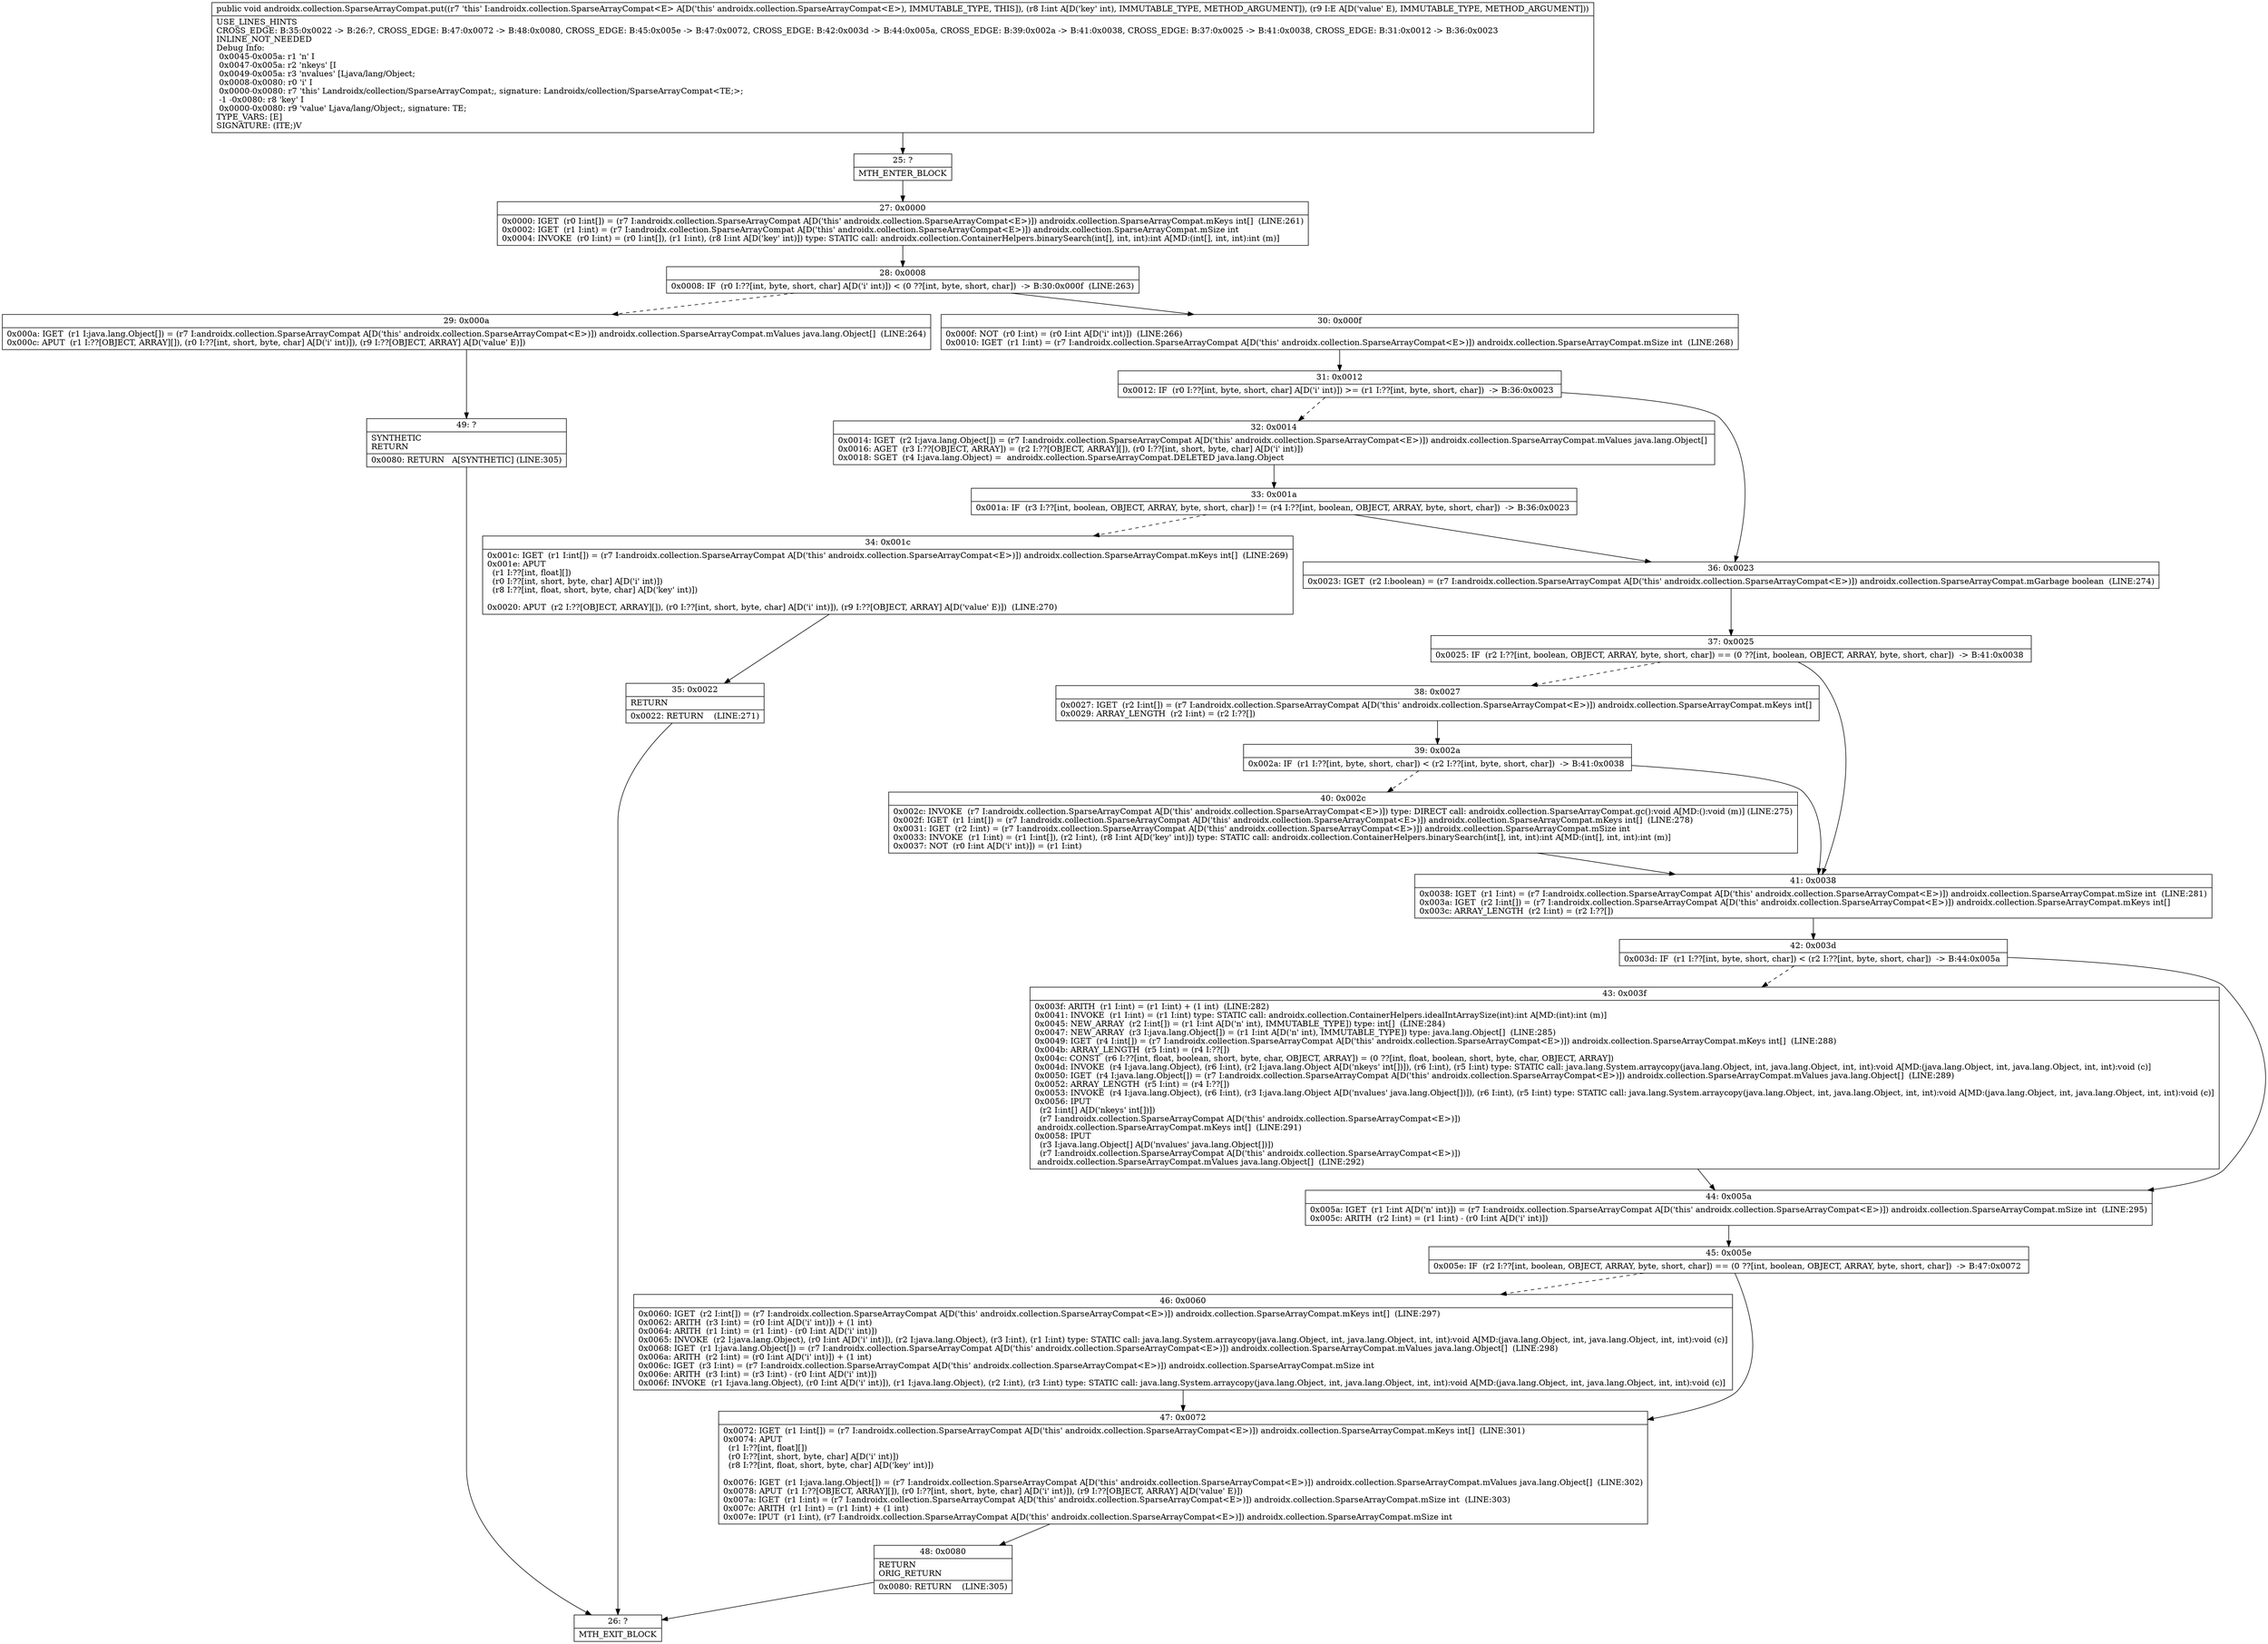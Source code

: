 digraph "CFG forandroidx.collection.SparseArrayCompat.put(ILjava\/lang\/Object;)V" {
Node_25 [shape=record,label="{25\:\ ?|MTH_ENTER_BLOCK\l}"];
Node_27 [shape=record,label="{27\:\ 0x0000|0x0000: IGET  (r0 I:int[]) = (r7 I:androidx.collection.SparseArrayCompat A[D('this' androidx.collection.SparseArrayCompat\<E\>)]) androidx.collection.SparseArrayCompat.mKeys int[]  (LINE:261)\l0x0002: IGET  (r1 I:int) = (r7 I:androidx.collection.SparseArrayCompat A[D('this' androidx.collection.SparseArrayCompat\<E\>)]) androidx.collection.SparseArrayCompat.mSize int \l0x0004: INVOKE  (r0 I:int) = (r0 I:int[]), (r1 I:int), (r8 I:int A[D('key' int)]) type: STATIC call: androidx.collection.ContainerHelpers.binarySearch(int[], int, int):int A[MD:(int[], int, int):int (m)]\l}"];
Node_28 [shape=record,label="{28\:\ 0x0008|0x0008: IF  (r0 I:??[int, byte, short, char] A[D('i' int)]) \< (0 ??[int, byte, short, char])  \-\> B:30:0x000f  (LINE:263)\l}"];
Node_29 [shape=record,label="{29\:\ 0x000a|0x000a: IGET  (r1 I:java.lang.Object[]) = (r7 I:androidx.collection.SparseArrayCompat A[D('this' androidx.collection.SparseArrayCompat\<E\>)]) androidx.collection.SparseArrayCompat.mValues java.lang.Object[]  (LINE:264)\l0x000c: APUT  (r1 I:??[OBJECT, ARRAY][]), (r0 I:??[int, short, byte, char] A[D('i' int)]), (r9 I:??[OBJECT, ARRAY] A[D('value' E)]) \l}"];
Node_49 [shape=record,label="{49\:\ ?|SYNTHETIC\lRETURN\l|0x0080: RETURN   A[SYNTHETIC] (LINE:305)\l}"];
Node_26 [shape=record,label="{26\:\ ?|MTH_EXIT_BLOCK\l}"];
Node_30 [shape=record,label="{30\:\ 0x000f|0x000f: NOT  (r0 I:int) = (r0 I:int A[D('i' int)])  (LINE:266)\l0x0010: IGET  (r1 I:int) = (r7 I:androidx.collection.SparseArrayCompat A[D('this' androidx.collection.SparseArrayCompat\<E\>)]) androidx.collection.SparseArrayCompat.mSize int  (LINE:268)\l}"];
Node_31 [shape=record,label="{31\:\ 0x0012|0x0012: IF  (r0 I:??[int, byte, short, char] A[D('i' int)]) \>= (r1 I:??[int, byte, short, char])  \-\> B:36:0x0023 \l}"];
Node_32 [shape=record,label="{32\:\ 0x0014|0x0014: IGET  (r2 I:java.lang.Object[]) = (r7 I:androidx.collection.SparseArrayCompat A[D('this' androidx.collection.SparseArrayCompat\<E\>)]) androidx.collection.SparseArrayCompat.mValues java.lang.Object[] \l0x0016: AGET  (r3 I:??[OBJECT, ARRAY]) = (r2 I:??[OBJECT, ARRAY][]), (r0 I:??[int, short, byte, char] A[D('i' int)]) \l0x0018: SGET  (r4 I:java.lang.Object) =  androidx.collection.SparseArrayCompat.DELETED java.lang.Object \l}"];
Node_33 [shape=record,label="{33\:\ 0x001a|0x001a: IF  (r3 I:??[int, boolean, OBJECT, ARRAY, byte, short, char]) != (r4 I:??[int, boolean, OBJECT, ARRAY, byte, short, char])  \-\> B:36:0x0023 \l}"];
Node_34 [shape=record,label="{34\:\ 0x001c|0x001c: IGET  (r1 I:int[]) = (r7 I:androidx.collection.SparseArrayCompat A[D('this' androidx.collection.SparseArrayCompat\<E\>)]) androidx.collection.SparseArrayCompat.mKeys int[]  (LINE:269)\l0x001e: APUT  \l  (r1 I:??[int, float][])\l  (r0 I:??[int, short, byte, char] A[D('i' int)])\l  (r8 I:??[int, float, short, byte, char] A[D('key' int)])\l \l0x0020: APUT  (r2 I:??[OBJECT, ARRAY][]), (r0 I:??[int, short, byte, char] A[D('i' int)]), (r9 I:??[OBJECT, ARRAY] A[D('value' E)])  (LINE:270)\l}"];
Node_35 [shape=record,label="{35\:\ 0x0022|RETURN\l|0x0022: RETURN    (LINE:271)\l}"];
Node_36 [shape=record,label="{36\:\ 0x0023|0x0023: IGET  (r2 I:boolean) = (r7 I:androidx.collection.SparseArrayCompat A[D('this' androidx.collection.SparseArrayCompat\<E\>)]) androidx.collection.SparseArrayCompat.mGarbage boolean  (LINE:274)\l}"];
Node_37 [shape=record,label="{37\:\ 0x0025|0x0025: IF  (r2 I:??[int, boolean, OBJECT, ARRAY, byte, short, char]) == (0 ??[int, boolean, OBJECT, ARRAY, byte, short, char])  \-\> B:41:0x0038 \l}"];
Node_38 [shape=record,label="{38\:\ 0x0027|0x0027: IGET  (r2 I:int[]) = (r7 I:androidx.collection.SparseArrayCompat A[D('this' androidx.collection.SparseArrayCompat\<E\>)]) androidx.collection.SparseArrayCompat.mKeys int[] \l0x0029: ARRAY_LENGTH  (r2 I:int) = (r2 I:??[]) \l}"];
Node_39 [shape=record,label="{39\:\ 0x002a|0x002a: IF  (r1 I:??[int, byte, short, char]) \< (r2 I:??[int, byte, short, char])  \-\> B:41:0x0038 \l}"];
Node_40 [shape=record,label="{40\:\ 0x002c|0x002c: INVOKE  (r7 I:androidx.collection.SparseArrayCompat A[D('this' androidx.collection.SparseArrayCompat\<E\>)]) type: DIRECT call: androidx.collection.SparseArrayCompat.gc():void A[MD:():void (m)] (LINE:275)\l0x002f: IGET  (r1 I:int[]) = (r7 I:androidx.collection.SparseArrayCompat A[D('this' androidx.collection.SparseArrayCompat\<E\>)]) androidx.collection.SparseArrayCompat.mKeys int[]  (LINE:278)\l0x0031: IGET  (r2 I:int) = (r7 I:androidx.collection.SparseArrayCompat A[D('this' androidx.collection.SparseArrayCompat\<E\>)]) androidx.collection.SparseArrayCompat.mSize int \l0x0033: INVOKE  (r1 I:int) = (r1 I:int[]), (r2 I:int), (r8 I:int A[D('key' int)]) type: STATIC call: androidx.collection.ContainerHelpers.binarySearch(int[], int, int):int A[MD:(int[], int, int):int (m)]\l0x0037: NOT  (r0 I:int A[D('i' int)]) = (r1 I:int) \l}"];
Node_41 [shape=record,label="{41\:\ 0x0038|0x0038: IGET  (r1 I:int) = (r7 I:androidx.collection.SparseArrayCompat A[D('this' androidx.collection.SparseArrayCompat\<E\>)]) androidx.collection.SparseArrayCompat.mSize int  (LINE:281)\l0x003a: IGET  (r2 I:int[]) = (r7 I:androidx.collection.SparseArrayCompat A[D('this' androidx.collection.SparseArrayCompat\<E\>)]) androidx.collection.SparseArrayCompat.mKeys int[] \l0x003c: ARRAY_LENGTH  (r2 I:int) = (r2 I:??[]) \l}"];
Node_42 [shape=record,label="{42\:\ 0x003d|0x003d: IF  (r1 I:??[int, byte, short, char]) \< (r2 I:??[int, byte, short, char])  \-\> B:44:0x005a \l}"];
Node_43 [shape=record,label="{43\:\ 0x003f|0x003f: ARITH  (r1 I:int) = (r1 I:int) + (1 int)  (LINE:282)\l0x0041: INVOKE  (r1 I:int) = (r1 I:int) type: STATIC call: androidx.collection.ContainerHelpers.idealIntArraySize(int):int A[MD:(int):int (m)]\l0x0045: NEW_ARRAY  (r2 I:int[]) = (r1 I:int A[D('n' int), IMMUTABLE_TYPE]) type: int[]  (LINE:284)\l0x0047: NEW_ARRAY  (r3 I:java.lang.Object[]) = (r1 I:int A[D('n' int), IMMUTABLE_TYPE]) type: java.lang.Object[]  (LINE:285)\l0x0049: IGET  (r4 I:int[]) = (r7 I:androidx.collection.SparseArrayCompat A[D('this' androidx.collection.SparseArrayCompat\<E\>)]) androidx.collection.SparseArrayCompat.mKeys int[]  (LINE:288)\l0x004b: ARRAY_LENGTH  (r5 I:int) = (r4 I:??[]) \l0x004c: CONST  (r6 I:??[int, float, boolean, short, byte, char, OBJECT, ARRAY]) = (0 ??[int, float, boolean, short, byte, char, OBJECT, ARRAY]) \l0x004d: INVOKE  (r4 I:java.lang.Object), (r6 I:int), (r2 I:java.lang.Object A[D('nkeys' int[])]), (r6 I:int), (r5 I:int) type: STATIC call: java.lang.System.arraycopy(java.lang.Object, int, java.lang.Object, int, int):void A[MD:(java.lang.Object, int, java.lang.Object, int, int):void (c)]\l0x0050: IGET  (r4 I:java.lang.Object[]) = (r7 I:androidx.collection.SparseArrayCompat A[D('this' androidx.collection.SparseArrayCompat\<E\>)]) androidx.collection.SparseArrayCompat.mValues java.lang.Object[]  (LINE:289)\l0x0052: ARRAY_LENGTH  (r5 I:int) = (r4 I:??[]) \l0x0053: INVOKE  (r4 I:java.lang.Object), (r6 I:int), (r3 I:java.lang.Object A[D('nvalues' java.lang.Object[])]), (r6 I:int), (r5 I:int) type: STATIC call: java.lang.System.arraycopy(java.lang.Object, int, java.lang.Object, int, int):void A[MD:(java.lang.Object, int, java.lang.Object, int, int):void (c)]\l0x0056: IPUT  \l  (r2 I:int[] A[D('nkeys' int[])])\l  (r7 I:androidx.collection.SparseArrayCompat A[D('this' androidx.collection.SparseArrayCompat\<E\>)])\l androidx.collection.SparseArrayCompat.mKeys int[]  (LINE:291)\l0x0058: IPUT  \l  (r3 I:java.lang.Object[] A[D('nvalues' java.lang.Object[])])\l  (r7 I:androidx.collection.SparseArrayCompat A[D('this' androidx.collection.SparseArrayCompat\<E\>)])\l androidx.collection.SparseArrayCompat.mValues java.lang.Object[]  (LINE:292)\l}"];
Node_44 [shape=record,label="{44\:\ 0x005a|0x005a: IGET  (r1 I:int A[D('n' int)]) = (r7 I:androidx.collection.SparseArrayCompat A[D('this' androidx.collection.SparseArrayCompat\<E\>)]) androidx.collection.SparseArrayCompat.mSize int  (LINE:295)\l0x005c: ARITH  (r2 I:int) = (r1 I:int) \- (r0 I:int A[D('i' int)]) \l}"];
Node_45 [shape=record,label="{45\:\ 0x005e|0x005e: IF  (r2 I:??[int, boolean, OBJECT, ARRAY, byte, short, char]) == (0 ??[int, boolean, OBJECT, ARRAY, byte, short, char])  \-\> B:47:0x0072 \l}"];
Node_46 [shape=record,label="{46\:\ 0x0060|0x0060: IGET  (r2 I:int[]) = (r7 I:androidx.collection.SparseArrayCompat A[D('this' androidx.collection.SparseArrayCompat\<E\>)]) androidx.collection.SparseArrayCompat.mKeys int[]  (LINE:297)\l0x0062: ARITH  (r3 I:int) = (r0 I:int A[D('i' int)]) + (1 int) \l0x0064: ARITH  (r1 I:int) = (r1 I:int) \- (r0 I:int A[D('i' int)]) \l0x0065: INVOKE  (r2 I:java.lang.Object), (r0 I:int A[D('i' int)]), (r2 I:java.lang.Object), (r3 I:int), (r1 I:int) type: STATIC call: java.lang.System.arraycopy(java.lang.Object, int, java.lang.Object, int, int):void A[MD:(java.lang.Object, int, java.lang.Object, int, int):void (c)]\l0x0068: IGET  (r1 I:java.lang.Object[]) = (r7 I:androidx.collection.SparseArrayCompat A[D('this' androidx.collection.SparseArrayCompat\<E\>)]) androidx.collection.SparseArrayCompat.mValues java.lang.Object[]  (LINE:298)\l0x006a: ARITH  (r2 I:int) = (r0 I:int A[D('i' int)]) + (1 int) \l0x006c: IGET  (r3 I:int) = (r7 I:androidx.collection.SparseArrayCompat A[D('this' androidx.collection.SparseArrayCompat\<E\>)]) androidx.collection.SparseArrayCompat.mSize int \l0x006e: ARITH  (r3 I:int) = (r3 I:int) \- (r0 I:int A[D('i' int)]) \l0x006f: INVOKE  (r1 I:java.lang.Object), (r0 I:int A[D('i' int)]), (r1 I:java.lang.Object), (r2 I:int), (r3 I:int) type: STATIC call: java.lang.System.arraycopy(java.lang.Object, int, java.lang.Object, int, int):void A[MD:(java.lang.Object, int, java.lang.Object, int, int):void (c)]\l}"];
Node_47 [shape=record,label="{47\:\ 0x0072|0x0072: IGET  (r1 I:int[]) = (r7 I:androidx.collection.SparseArrayCompat A[D('this' androidx.collection.SparseArrayCompat\<E\>)]) androidx.collection.SparseArrayCompat.mKeys int[]  (LINE:301)\l0x0074: APUT  \l  (r1 I:??[int, float][])\l  (r0 I:??[int, short, byte, char] A[D('i' int)])\l  (r8 I:??[int, float, short, byte, char] A[D('key' int)])\l \l0x0076: IGET  (r1 I:java.lang.Object[]) = (r7 I:androidx.collection.SparseArrayCompat A[D('this' androidx.collection.SparseArrayCompat\<E\>)]) androidx.collection.SparseArrayCompat.mValues java.lang.Object[]  (LINE:302)\l0x0078: APUT  (r1 I:??[OBJECT, ARRAY][]), (r0 I:??[int, short, byte, char] A[D('i' int)]), (r9 I:??[OBJECT, ARRAY] A[D('value' E)]) \l0x007a: IGET  (r1 I:int) = (r7 I:androidx.collection.SparseArrayCompat A[D('this' androidx.collection.SparseArrayCompat\<E\>)]) androidx.collection.SparseArrayCompat.mSize int  (LINE:303)\l0x007c: ARITH  (r1 I:int) = (r1 I:int) + (1 int) \l0x007e: IPUT  (r1 I:int), (r7 I:androidx.collection.SparseArrayCompat A[D('this' androidx.collection.SparseArrayCompat\<E\>)]) androidx.collection.SparseArrayCompat.mSize int \l}"];
Node_48 [shape=record,label="{48\:\ 0x0080|RETURN\lORIG_RETURN\l|0x0080: RETURN    (LINE:305)\l}"];
MethodNode[shape=record,label="{public void androidx.collection.SparseArrayCompat.put((r7 'this' I:androidx.collection.SparseArrayCompat\<E\> A[D('this' androidx.collection.SparseArrayCompat\<E\>), IMMUTABLE_TYPE, THIS]), (r8 I:int A[D('key' int), IMMUTABLE_TYPE, METHOD_ARGUMENT]), (r9 I:E A[D('value' E), IMMUTABLE_TYPE, METHOD_ARGUMENT]))  | USE_LINES_HINTS\lCROSS_EDGE: B:35:0x0022 \-\> B:26:?, CROSS_EDGE: B:47:0x0072 \-\> B:48:0x0080, CROSS_EDGE: B:45:0x005e \-\> B:47:0x0072, CROSS_EDGE: B:42:0x003d \-\> B:44:0x005a, CROSS_EDGE: B:39:0x002a \-\> B:41:0x0038, CROSS_EDGE: B:37:0x0025 \-\> B:41:0x0038, CROSS_EDGE: B:31:0x0012 \-\> B:36:0x0023\lINLINE_NOT_NEEDED\lDebug Info:\l  0x0045\-0x005a: r1 'n' I\l  0x0047\-0x005a: r2 'nkeys' [I\l  0x0049\-0x005a: r3 'nvalues' [Ljava\/lang\/Object;\l  0x0008\-0x0080: r0 'i' I\l  0x0000\-0x0080: r7 'this' Landroidx\/collection\/SparseArrayCompat;, signature: Landroidx\/collection\/SparseArrayCompat\<TE;\>;\l  \-1 \-0x0080: r8 'key' I\l  0x0000\-0x0080: r9 'value' Ljava\/lang\/Object;, signature: TE;\lTYPE_VARS: [E]\lSIGNATURE: (ITE;)V\l}"];
MethodNode -> Node_25;Node_25 -> Node_27;
Node_27 -> Node_28;
Node_28 -> Node_29[style=dashed];
Node_28 -> Node_30;
Node_29 -> Node_49;
Node_49 -> Node_26;
Node_30 -> Node_31;
Node_31 -> Node_32[style=dashed];
Node_31 -> Node_36;
Node_32 -> Node_33;
Node_33 -> Node_34[style=dashed];
Node_33 -> Node_36;
Node_34 -> Node_35;
Node_35 -> Node_26;
Node_36 -> Node_37;
Node_37 -> Node_38[style=dashed];
Node_37 -> Node_41;
Node_38 -> Node_39;
Node_39 -> Node_40[style=dashed];
Node_39 -> Node_41;
Node_40 -> Node_41;
Node_41 -> Node_42;
Node_42 -> Node_43[style=dashed];
Node_42 -> Node_44;
Node_43 -> Node_44;
Node_44 -> Node_45;
Node_45 -> Node_46[style=dashed];
Node_45 -> Node_47;
Node_46 -> Node_47;
Node_47 -> Node_48;
Node_48 -> Node_26;
}

